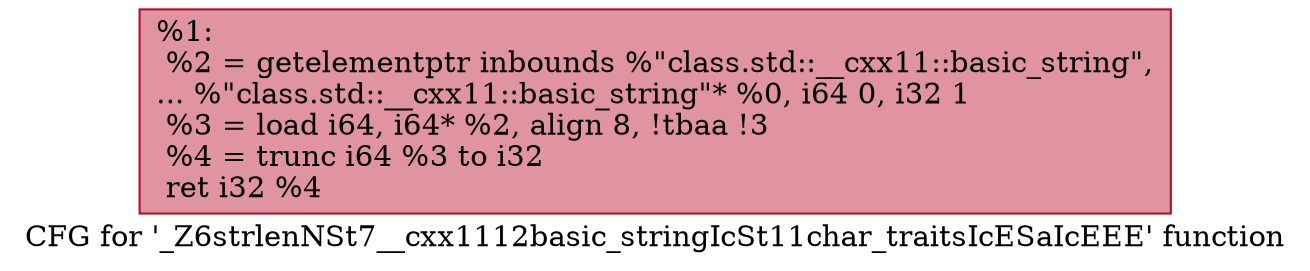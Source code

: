 digraph "CFG for '_Z6strlenNSt7__cxx1112basic_stringIcSt11char_traitsIcESaIcEEE' function" {
	label="CFG for '_Z6strlenNSt7__cxx1112basic_stringIcSt11char_traitsIcESaIcEEE' function";

	Node0x5561baaca7c0 [shape=record,color="#b70d28ff", style=filled, fillcolor="#b70d2870",label="{%1:\l  %2 = getelementptr inbounds %\"class.std::__cxx11::basic_string\",\l... %\"class.std::__cxx11::basic_string\"* %0, i64 0, i32 1\l  %3 = load i64, i64* %2, align 8, !tbaa !3\l  %4 = trunc i64 %3 to i32\l  ret i32 %4\l}"];
}
